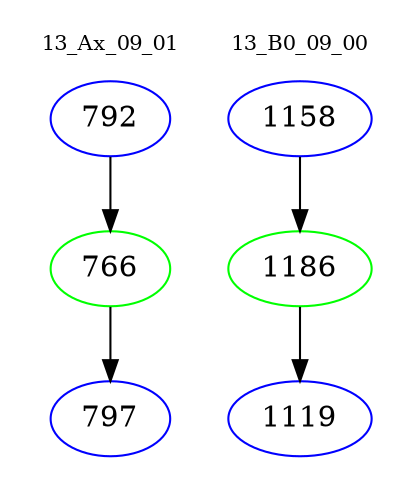 digraph{
subgraph cluster_0 {
color = white
label = "13_Ax_09_01";
fontsize=10;
T0_792 [label="792", color="blue"]
T0_792 -> T0_766 [color="black"]
T0_766 [label="766", color="green"]
T0_766 -> T0_797 [color="black"]
T0_797 [label="797", color="blue"]
}
subgraph cluster_1 {
color = white
label = "13_B0_09_00";
fontsize=10;
T1_1158 [label="1158", color="blue"]
T1_1158 -> T1_1186 [color="black"]
T1_1186 [label="1186", color="green"]
T1_1186 -> T1_1119 [color="black"]
T1_1119 [label="1119", color="blue"]
}
}
